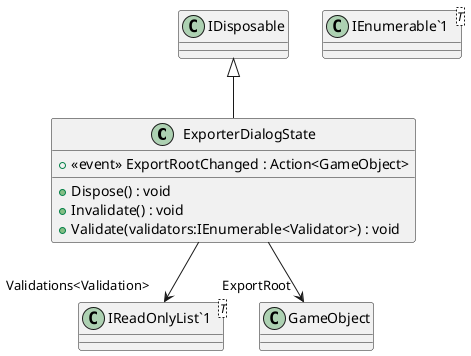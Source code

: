 @startuml
class ExporterDialogState {
    + Dispose() : void
    +  <<event>> ExportRootChanged : Action<GameObject> 
    + Invalidate() : void
    + Validate(validators:IEnumerable<Validator>) : void
}
class "IEnumerable`1"<T> {
}
class "IReadOnlyList`1"<T> {
}
IDisposable <|-- ExporterDialogState
ExporterDialogState --> "ExportRoot" GameObject
ExporterDialogState --> "Validations<Validation>" "IReadOnlyList`1"
@enduml
